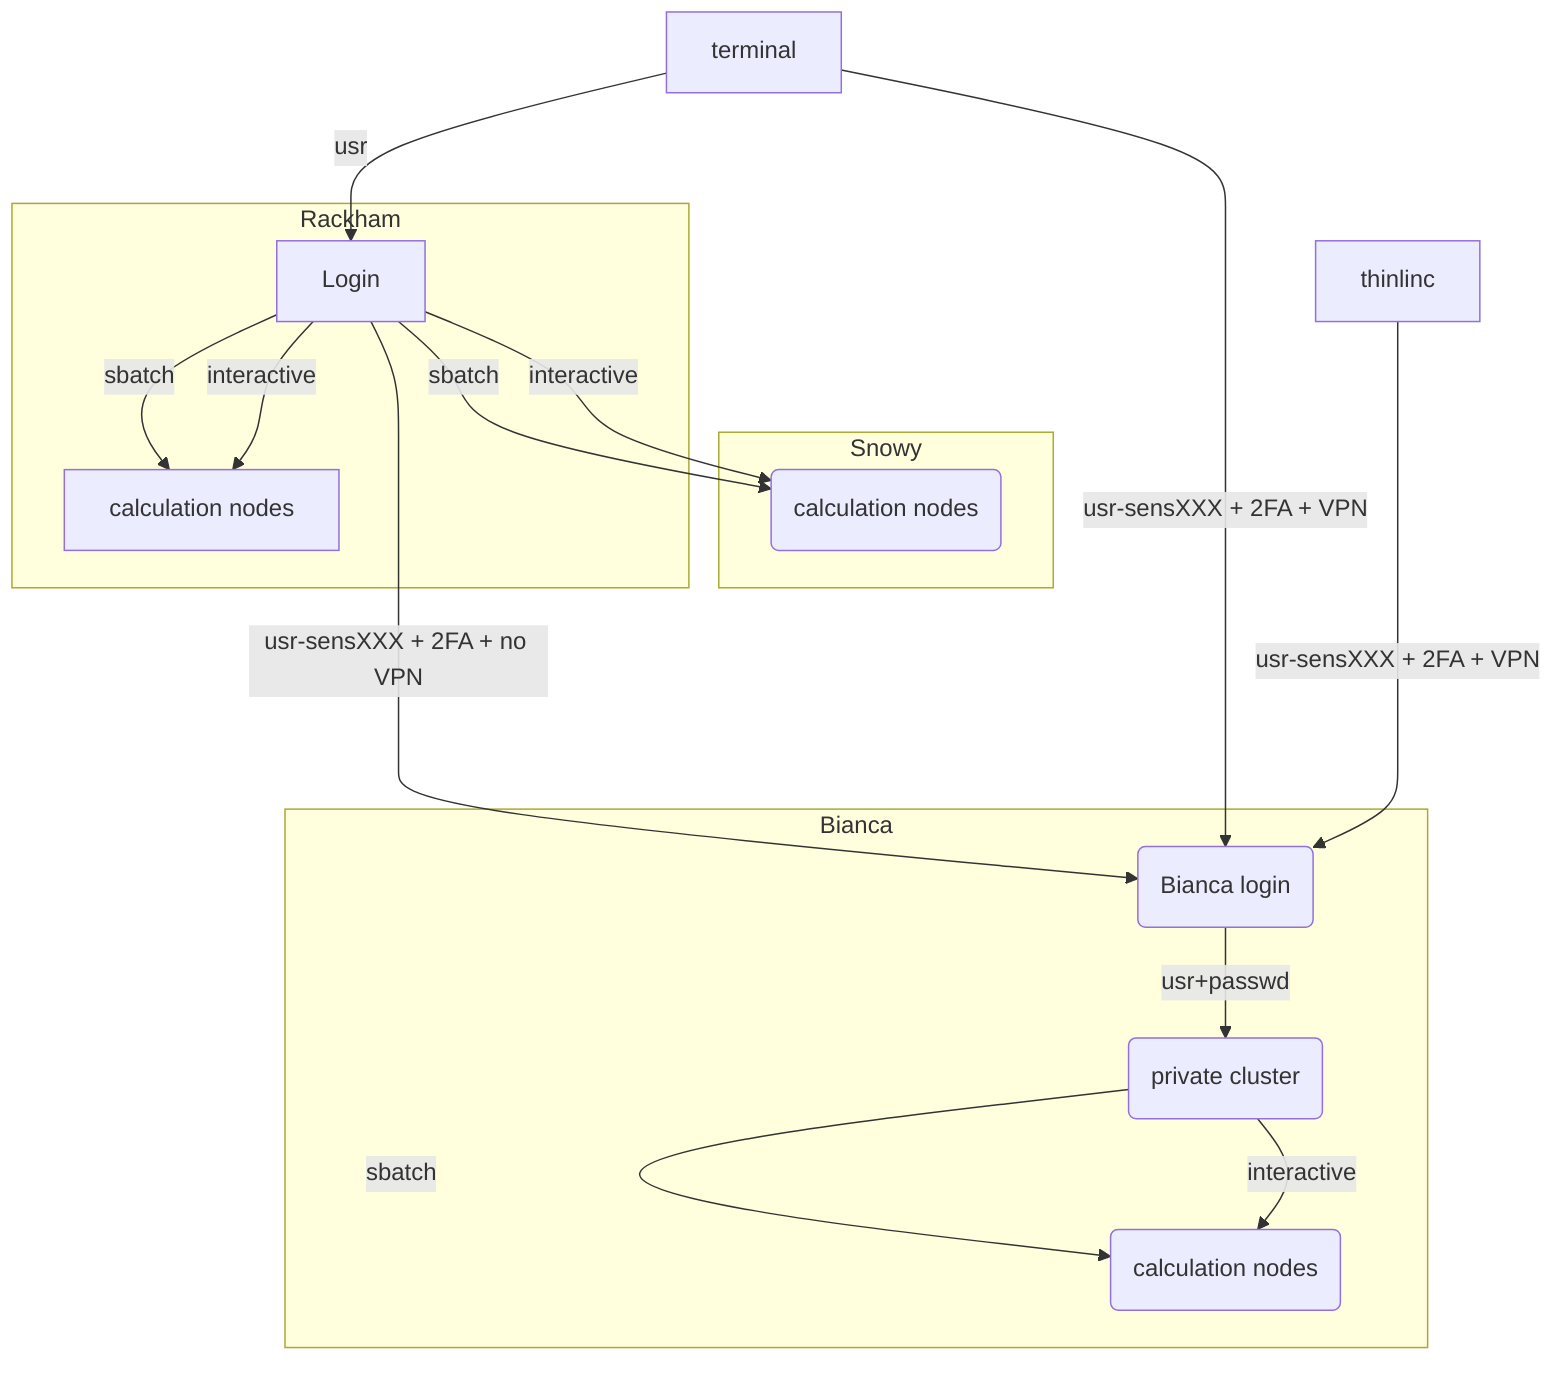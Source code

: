 graph TB

  Node1 -- interactive --> SubGraph2Flow
  Node1 -- sbatch --> SubGraph2Flow
  subgraph "Snowy"
  SubGraph2Flow(calculation nodes) 
        end

        thinlinc -- usr-sensXXX + 2FA + VPN ----> SubGraph1Flow
        terminal -- usr --> Node1
        terminal -- usr-sensXXX + 2FA + VPN ----> SubGraph1Flow
        Node1 -- usr-sensXXX + 2FA + no VPN ----> SubGraph1Flow
        
        subgraph "Bianca"
        SubGraph1Flow(Bianca login) -- usr+passwd --> private(private cluster)
        private -- interactive --> calcB(calculation nodes)
        private -- sbatch --> calcB
        end

        subgraph "Rackham"
        Node1[Login] -- interactive --> Node2[calculation nodes]
        Node1 -- sbatch --> Node2
        end